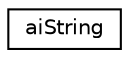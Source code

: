 digraph "Graphical Class Hierarchy"
{
  edge [fontname="Helvetica",fontsize="10",labelfontname="Helvetica",labelfontsize="10"];
  node [fontname="Helvetica",fontsize="10",shape=record];
  rankdir="LR";
  Node1 [label="aiString",height=0.2,width=0.4,color="black", fillcolor="white", style="filled",URL="$structai_string.html"];
}
